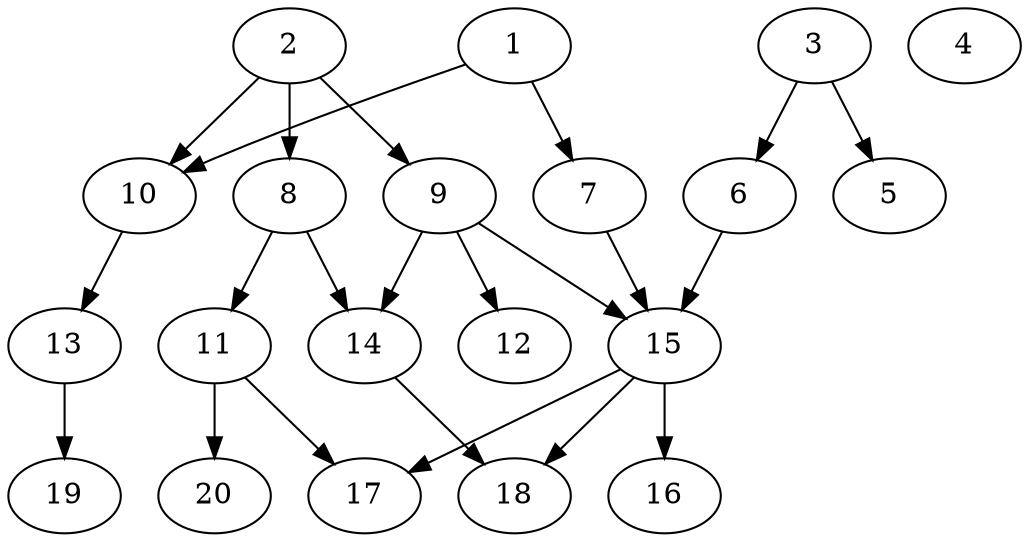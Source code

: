 // DAG automatically generated by daggen at Sat Jul 27 15:38:39 2019
// ./daggen --dot -n 20 --ccr 0.3 --fat 0.7 --regular 0.5 --density 0.4 --mindata 5242880 --maxdata 52428800 
digraph G {
  1 [size="134741333", alpha="0.13", expect_size="40422400"] 
  1 -> 7 [size ="40422400"]
  1 -> 10 [size ="40422400"]
  2 [size="118770347", alpha="0.10", expect_size="35631104"] 
  2 -> 8 [size ="35631104"]
  2 -> 9 [size ="35631104"]
  2 -> 10 [size ="35631104"]
  3 [size="32849920", alpha="0.19", expect_size="9854976"] 
  3 -> 5 [size ="9854976"]
  3 -> 6 [size ="9854976"]
  4 [size="160464213", alpha="0.08", expect_size="48139264"] 
  5 [size="93067947", alpha="0.15", expect_size="27920384"] 
  6 [size="43714560", alpha="0.00", expect_size="13114368"] 
  6 -> 15 [size ="13114368"]
  7 [size="46861653", alpha="0.15", expect_size="14058496"] 
  7 -> 15 [size ="14058496"]
  8 [size="120384853", alpha="0.16", expect_size="36115456"] 
  8 -> 11 [size ="36115456"]
  8 -> 14 [size ="36115456"]
  9 [size="17735680", alpha="0.15", expect_size="5320704"] 
  9 -> 12 [size ="5320704"]
  9 -> 14 [size ="5320704"]
  9 -> 15 [size ="5320704"]
  10 [size="18472960", alpha="0.20", expect_size="5541888"] 
  10 -> 13 [size ="5541888"]
  11 [size="162392747", alpha="0.02", expect_size="48717824"] 
  11 -> 17 [size ="48717824"]
  11 -> 20 [size ="48717824"]
  12 [size="106082987", alpha="0.13", expect_size="31824896"] 
  13 [size="29515093", alpha="0.18", expect_size="8854528"] 
  13 -> 19 [size ="8854528"]
  14 [size="22913707", alpha="0.07", expect_size="6874112"] 
  14 -> 18 [size ="6874112"]
  15 [size="83653973", alpha="0.17", expect_size="25096192"] 
  15 -> 16 [size ="25096192"]
  15 -> 17 [size ="25096192"]
  15 -> 18 [size ="25096192"]
  16 [size="40451413", alpha="0.09", expect_size="12135424"] 
  17 [size="41523200", alpha="0.00", expect_size="12456960"] 
  18 [size="160713387", alpha="0.13", expect_size="48214016"] 
  19 [size="129546240", alpha="0.12", expect_size="38863872"] 
  20 [size="93579947", alpha="0.17", expect_size="28073984"] 
}
